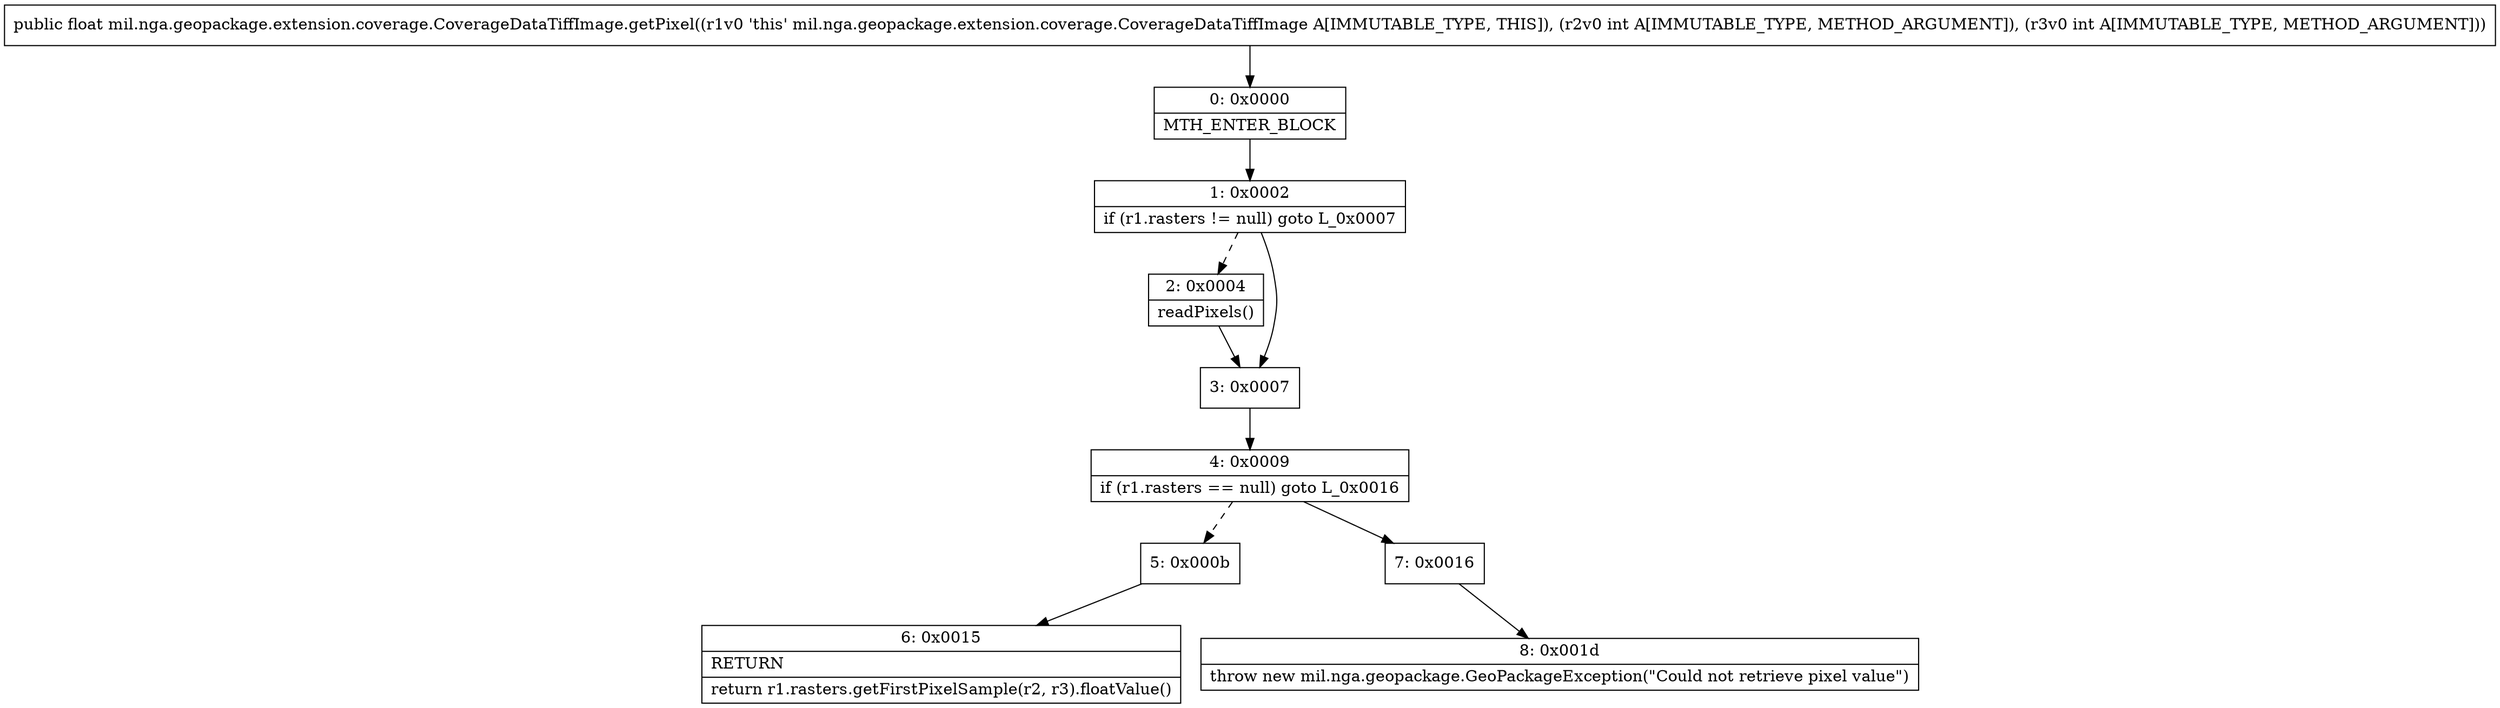 digraph "CFG formil.nga.geopackage.extension.coverage.CoverageDataTiffImage.getPixel(II)F" {
Node_0 [shape=record,label="{0\:\ 0x0000|MTH_ENTER_BLOCK\l}"];
Node_1 [shape=record,label="{1\:\ 0x0002|if (r1.rasters != null) goto L_0x0007\l}"];
Node_2 [shape=record,label="{2\:\ 0x0004|readPixels()\l}"];
Node_3 [shape=record,label="{3\:\ 0x0007}"];
Node_4 [shape=record,label="{4\:\ 0x0009|if (r1.rasters == null) goto L_0x0016\l}"];
Node_5 [shape=record,label="{5\:\ 0x000b}"];
Node_6 [shape=record,label="{6\:\ 0x0015|RETURN\l|return r1.rasters.getFirstPixelSample(r2, r3).floatValue()\l}"];
Node_7 [shape=record,label="{7\:\ 0x0016}"];
Node_8 [shape=record,label="{8\:\ 0x001d|throw new mil.nga.geopackage.GeoPackageException(\"Could not retrieve pixel value\")\l}"];
MethodNode[shape=record,label="{public float mil.nga.geopackage.extension.coverage.CoverageDataTiffImage.getPixel((r1v0 'this' mil.nga.geopackage.extension.coverage.CoverageDataTiffImage A[IMMUTABLE_TYPE, THIS]), (r2v0 int A[IMMUTABLE_TYPE, METHOD_ARGUMENT]), (r3v0 int A[IMMUTABLE_TYPE, METHOD_ARGUMENT])) }"];
MethodNode -> Node_0;
Node_0 -> Node_1;
Node_1 -> Node_2[style=dashed];
Node_1 -> Node_3;
Node_2 -> Node_3;
Node_3 -> Node_4;
Node_4 -> Node_5[style=dashed];
Node_4 -> Node_7;
Node_5 -> Node_6;
Node_7 -> Node_8;
}

